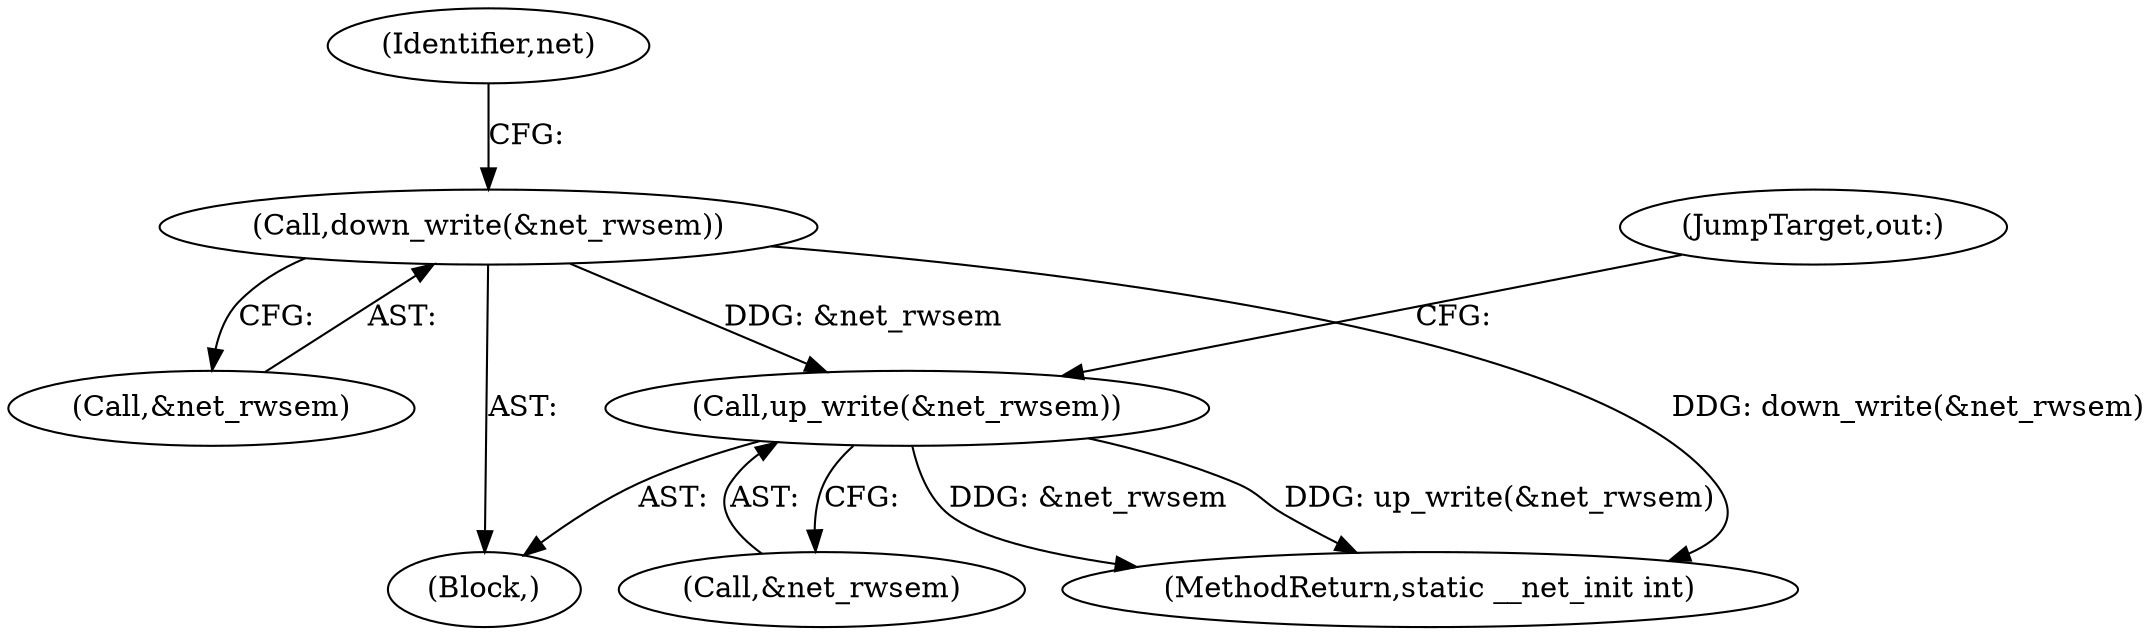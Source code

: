 digraph "0_linux_355b98553789b646ed97ad801a619ff898471b92@API" {
"1000181" [label="(Call,up_write(&net_rwsem))"];
"1000171" [label="(Call,down_write(&net_rwsem))"];
"1000177" [label="(Identifier,net)"];
"1000182" [label="(Call,&net_rwsem)"];
"1000172" [label="(Call,&net_rwsem)"];
"1000105" [label="(Block,)"];
"1000181" [label="(Call,up_write(&net_rwsem))"];
"1000211" [label="(MethodReturn,static __net_init int)"];
"1000171" [label="(Call,down_write(&net_rwsem))"];
"1000184" [label="(JumpTarget,out:)"];
"1000181" -> "1000105"  [label="AST: "];
"1000181" -> "1000182"  [label="CFG: "];
"1000182" -> "1000181"  [label="AST: "];
"1000184" -> "1000181"  [label="CFG: "];
"1000181" -> "1000211"  [label="DDG: up_write(&net_rwsem)"];
"1000181" -> "1000211"  [label="DDG: &net_rwsem"];
"1000171" -> "1000181"  [label="DDG: &net_rwsem"];
"1000171" -> "1000105"  [label="AST: "];
"1000171" -> "1000172"  [label="CFG: "];
"1000172" -> "1000171"  [label="AST: "];
"1000177" -> "1000171"  [label="CFG: "];
"1000171" -> "1000211"  [label="DDG: down_write(&net_rwsem)"];
}
